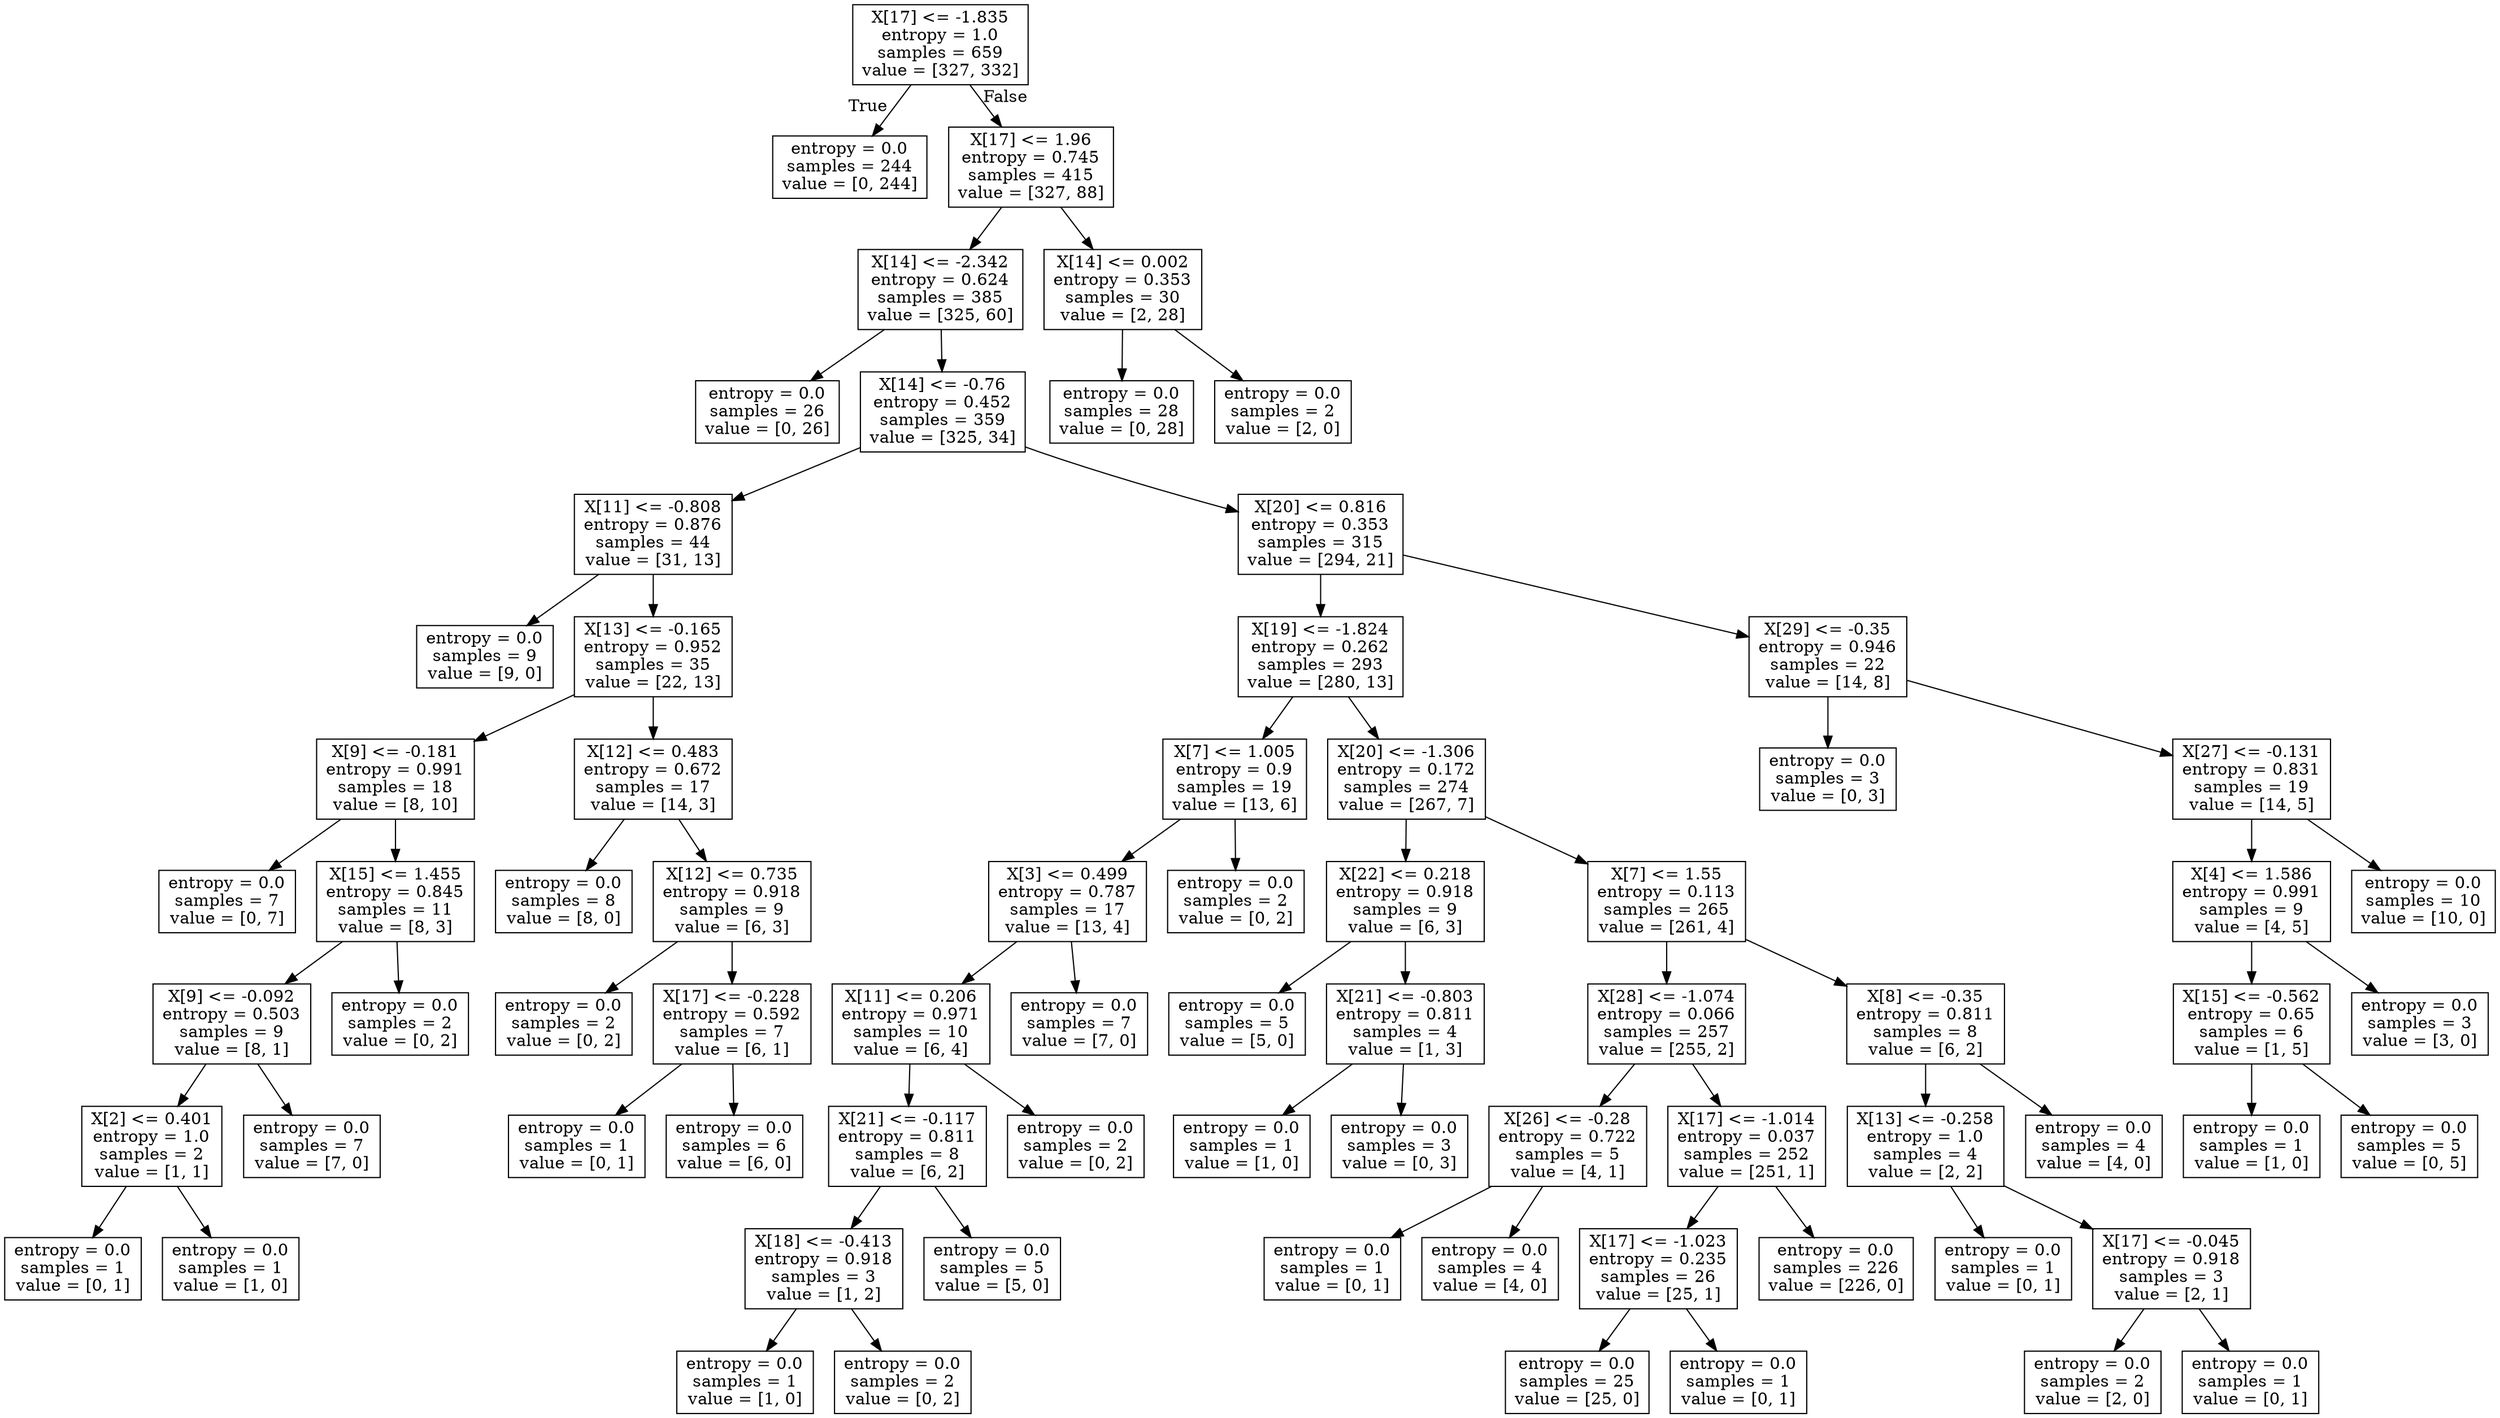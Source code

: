 digraph Tree {
node [shape=box] ;
0 [label="X[17] <= -1.835\nentropy = 1.0\nsamples = 659\nvalue = [327, 332]"] ;
1 [label="entropy = 0.0\nsamples = 244\nvalue = [0, 244]"] ;
0 -> 1 [labeldistance=2.5, labelangle=45, headlabel="True"] ;
2 [label="X[17] <= 1.96\nentropy = 0.745\nsamples = 415\nvalue = [327, 88]"] ;
0 -> 2 [labeldistance=2.5, labelangle=-45, headlabel="False"] ;
3 [label="X[14] <= -2.342\nentropy = 0.624\nsamples = 385\nvalue = [325, 60]"] ;
2 -> 3 ;
4 [label="entropy = 0.0\nsamples = 26\nvalue = [0, 26]"] ;
3 -> 4 ;
5 [label="X[14] <= -0.76\nentropy = 0.452\nsamples = 359\nvalue = [325, 34]"] ;
3 -> 5 ;
6 [label="X[11] <= -0.808\nentropy = 0.876\nsamples = 44\nvalue = [31, 13]"] ;
5 -> 6 ;
7 [label="entropy = 0.0\nsamples = 9\nvalue = [9, 0]"] ;
6 -> 7 ;
8 [label="X[13] <= -0.165\nentropy = 0.952\nsamples = 35\nvalue = [22, 13]"] ;
6 -> 8 ;
9 [label="X[9] <= -0.181\nentropy = 0.991\nsamples = 18\nvalue = [8, 10]"] ;
8 -> 9 ;
10 [label="entropy = 0.0\nsamples = 7\nvalue = [0, 7]"] ;
9 -> 10 ;
11 [label="X[15] <= 1.455\nentropy = 0.845\nsamples = 11\nvalue = [8, 3]"] ;
9 -> 11 ;
12 [label="X[9] <= -0.092\nentropy = 0.503\nsamples = 9\nvalue = [8, 1]"] ;
11 -> 12 ;
13 [label="X[2] <= 0.401\nentropy = 1.0\nsamples = 2\nvalue = [1, 1]"] ;
12 -> 13 ;
14 [label="entropy = 0.0\nsamples = 1\nvalue = [0, 1]"] ;
13 -> 14 ;
15 [label="entropy = 0.0\nsamples = 1\nvalue = [1, 0]"] ;
13 -> 15 ;
16 [label="entropy = 0.0\nsamples = 7\nvalue = [7, 0]"] ;
12 -> 16 ;
17 [label="entropy = 0.0\nsamples = 2\nvalue = [0, 2]"] ;
11 -> 17 ;
18 [label="X[12] <= 0.483\nentropy = 0.672\nsamples = 17\nvalue = [14, 3]"] ;
8 -> 18 ;
19 [label="entropy = 0.0\nsamples = 8\nvalue = [8, 0]"] ;
18 -> 19 ;
20 [label="X[12] <= 0.735\nentropy = 0.918\nsamples = 9\nvalue = [6, 3]"] ;
18 -> 20 ;
21 [label="entropy = 0.0\nsamples = 2\nvalue = [0, 2]"] ;
20 -> 21 ;
22 [label="X[17] <= -0.228\nentropy = 0.592\nsamples = 7\nvalue = [6, 1]"] ;
20 -> 22 ;
23 [label="entropy = 0.0\nsamples = 1\nvalue = [0, 1]"] ;
22 -> 23 ;
24 [label="entropy = 0.0\nsamples = 6\nvalue = [6, 0]"] ;
22 -> 24 ;
25 [label="X[20] <= 0.816\nentropy = 0.353\nsamples = 315\nvalue = [294, 21]"] ;
5 -> 25 ;
26 [label="X[19] <= -1.824\nentropy = 0.262\nsamples = 293\nvalue = [280, 13]"] ;
25 -> 26 ;
27 [label="X[7] <= 1.005\nentropy = 0.9\nsamples = 19\nvalue = [13, 6]"] ;
26 -> 27 ;
28 [label="X[3] <= 0.499\nentropy = 0.787\nsamples = 17\nvalue = [13, 4]"] ;
27 -> 28 ;
29 [label="X[11] <= 0.206\nentropy = 0.971\nsamples = 10\nvalue = [6, 4]"] ;
28 -> 29 ;
30 [label="X[21] <= -0.117\nentropy = 0.811\nsamples = 8\nvalue = [6, 2]"] ;
29 -> 30 ;
31 [label="X[18] <= -0.413\nentropy = 0.918\nsamples = 3\nvalue = [1, 2]"] ;
30 -> 31 ;
32 [label="entropy = 0.0\nsamples = 1\nvalue = [1, 0]"] ;
31 -> 32 ;
33 [label="entropy = 0.0\nsamples = 2\nvalue = [0, 2]"] ;
31 -> 33 ;
34 [label="entropy = 0.0\nsamples = 5\nvalue = [5, 0]"] ;
30 -> 34 ;
35 [label="entropy = 0.0\nsamples = 2\nvalue = [0, 2]"] ;
29 -> 35 ;
36 [label="entropy = 0.0\nsamples = 7\nvalue = [7, 0]"] ;
28 -> 36 ;
37 [label="entropy = 0.0\nsamples = 2\nvalue = [0, 2]"] ;
27 -> 37 ;
38 [label="X[20] <= -1.306\nentropy = 0.172\nsamples = 274\nvalue = [267, 7]"] ;
26 -> 38 ;
39 [label="X[22] <= 0.218\nentropy = 0.918\nsamples = 9\nvalue = [6, 3]"] ;
38 -> 39 ;
40 [label="entropy = 0.0\nsamples = 5\nvalue = [5, 0]"] ;
39 -> 40 ;
41 [label="X[21] <= -0.803\nentropy = 0.811\nsamples = 4\nvalue = [1, 3]"] ;
39 -> 41 ;
42 [label="entropy = 0.0\nsamples = 1\nvalue = [1, 0]"] ;
41 -> 42 ;
43 [label="entropy = 0.0\nsamples = 3\nvalue = [0, 3]"] ;
41 -> 43 ;
44 [label="X[7] <= 1.55\nentropy = 0.113\nsamples = 265\nvalue = [261, 4]"] ;
38 -> 44 ;
45 [label="X[28] <= -1.074\nentropy = 0.066\nsamples = 257\nvalue = [255, 2]"] ;
44 -> 45 ;
46 [label="X[26] <= -0.28\nentropy = 0.722\nsamples = 5\nvalue = [4, 1]"] ;
45 -> 46 ;
47 [label="entropy = 0.0\nsamples = 1\nvalue = [0, 1]"] ;
46 -> 47 ;
48 [label="entropy = 0.0\nsamples = 4\nvalue = [4, 0]"] ;
46 -> 48 ;
49 [label="X[17] <= -1.014\nentropy = 0.037\nsamples = 252\nvalue = [251, 1]"] ;
45 -> 49 ;
50 [label="X[17] <= -1.023\nentropy = 0.235\nsamples = 26\nvalue = [25, 1]"] ;
49 -> 50 ;
51 [label="entropy = 0.0\nsamples = 25\nvalue = [25, 0]"] ;
50 -> 51 ;
52 [label="entropy = 0.0\nsamples = 1\nvalue = [0, 1]"] ;
50 -> 52 ;
53 [label="entropy = 0.0\nsamples = 226\nvalue = [226, 0]"] ;
49 -> 53 ;
54 [label="X[8] <= -0.35\nentropy = 0.811\nsamples = 8\nvalue = [6, 2]"] ;
44 -> 54 ;
55 [label="X[13] <= -0.258\nentropy = 1.0\nsamples = 4\nvalue = [2, 2]"] ;
54 -> 55 ;
56 [label="entropy = 0.0\nsamples = 1\nvalue = [0, 1]"] ;
55 -> 56 ;
57 [label="X[17] <= -0.045\nentropy = 0.918\nsamples = 3\nvalue = [2, 1]"] ;
55 -> 57 ;
58 [label="entropy = 0.0\nsamples = 2\nvalue = [2, 0]"] ;
57 -> 58 ;
59 [label="entropy = 0.0\nsamples = 1\nvalue = [0, 1]"] ;
57 -> 59 ;
60 [label="entropy = 0.0\nsamples = 4\nvalue = [4, 0]"] ;
54 -> 60 ;
61 [label="X[29] <= -0.35\nentropy = 0.946\nsamples = 22\nvalue = [14, 8]"] ;
25 -> 61 ;
62 [label="entropy = 0.0\nsamples = 3\nvalue = [0, 3]"] ;
61 -> 62 ;
63 [label="X[27] <= -0.131\nentropy = 0.831\nsamples = 19\nvalue = [14, 5]"] ;
61 -> 63 ;
64 [label="X[4] <= 1.586\nentropy = 0.991\nsamples = 9\nvalue = [4, 5]"] ;
63 -> 64 ;
65 [label="X[15] <= -0.562\nentropy = 0.65\nsamples = 6\nvalue = [1, 5]"] ;
64 -> 65 ;
66 [label="entropy = 0.0\nsamples = 1\nvalue = [1, 0]"] ;
65 -> 66 ;
67 [label="entropy = 0.0\nsamples = 5\nvalue = [0, 5]"] ;
65 -> 67 ;
68 [label="entropy = 0.0\nsamples = 3\nvalue = [3, 0]"] ;
64 -> 68 ;
69 [label="entropy = 0.0\nsamples = 10\nvalue = [10, 0]"] ;
63 -> 69 ;
70 [label="X[14] <= 0.002\nentropy = 0.353\nsamples = 30\nvalue = [2, 28]"] ;
2 -> 70 ;
71 [label="entropy = 0.0\nsamples = 28\nvalue = [0, 28]"] ;
70 -> 71 ;
72 [label="entropy = 0.0\nsamples = 2\nvalue = [2, 0]"] ;
70 -> 72 ;
}